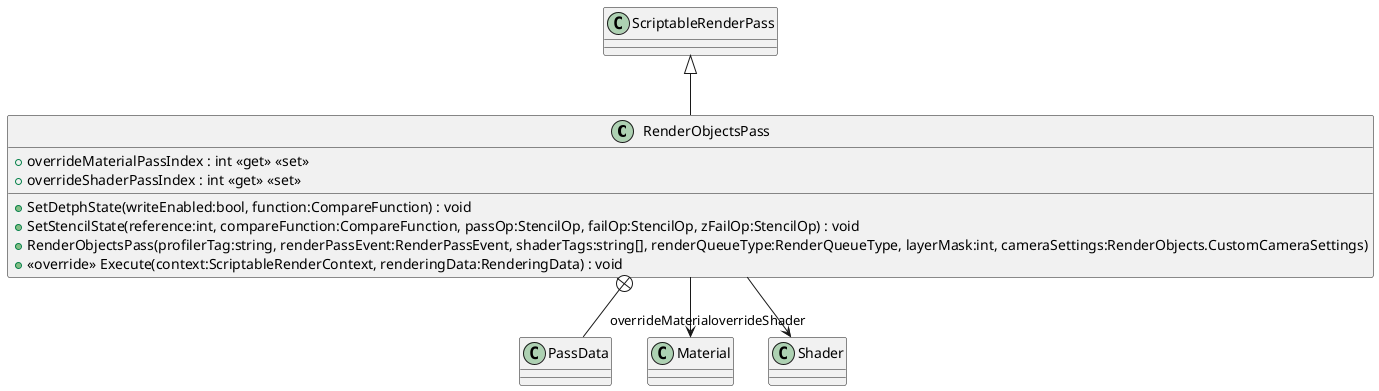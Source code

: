 @startuml
class RenderObjectsPass {
    + overrideMaterialPassIndex : int <<get>> <<set>>
    + overrideShaderPassIndex : int <<get>> <<set>>
    + SetDetphState(writeEnabled:bool, function:CompareFunction) : void
    + SetStencilState(reference:int, compareFunction:CompareFunction, passOp:StencilOp, failOp:StencilOp, zFailOp:StencilOp) : void
    + RenderObjectsPass(profilerTag:string, renderPassEvent:RenderPassEvent, shaderTags:string[], renderQueueType:RenderQueueType, layerMask:int, cameraSettings:RenderObjects.CustomCameraSettings)
    + <<override>> Execute(context:ScriptableRenderContext, renderingData:RenderingData) : void
}
class PassData {
}
ScriptableRenderPass <|-- RenderObjectsPass
RenderObjectsPass --> "overrideMaterial" Material
RenderObjectsPass --> "overrideShader" Shader
RenderObjectsPass +-- PassData
@enduml
